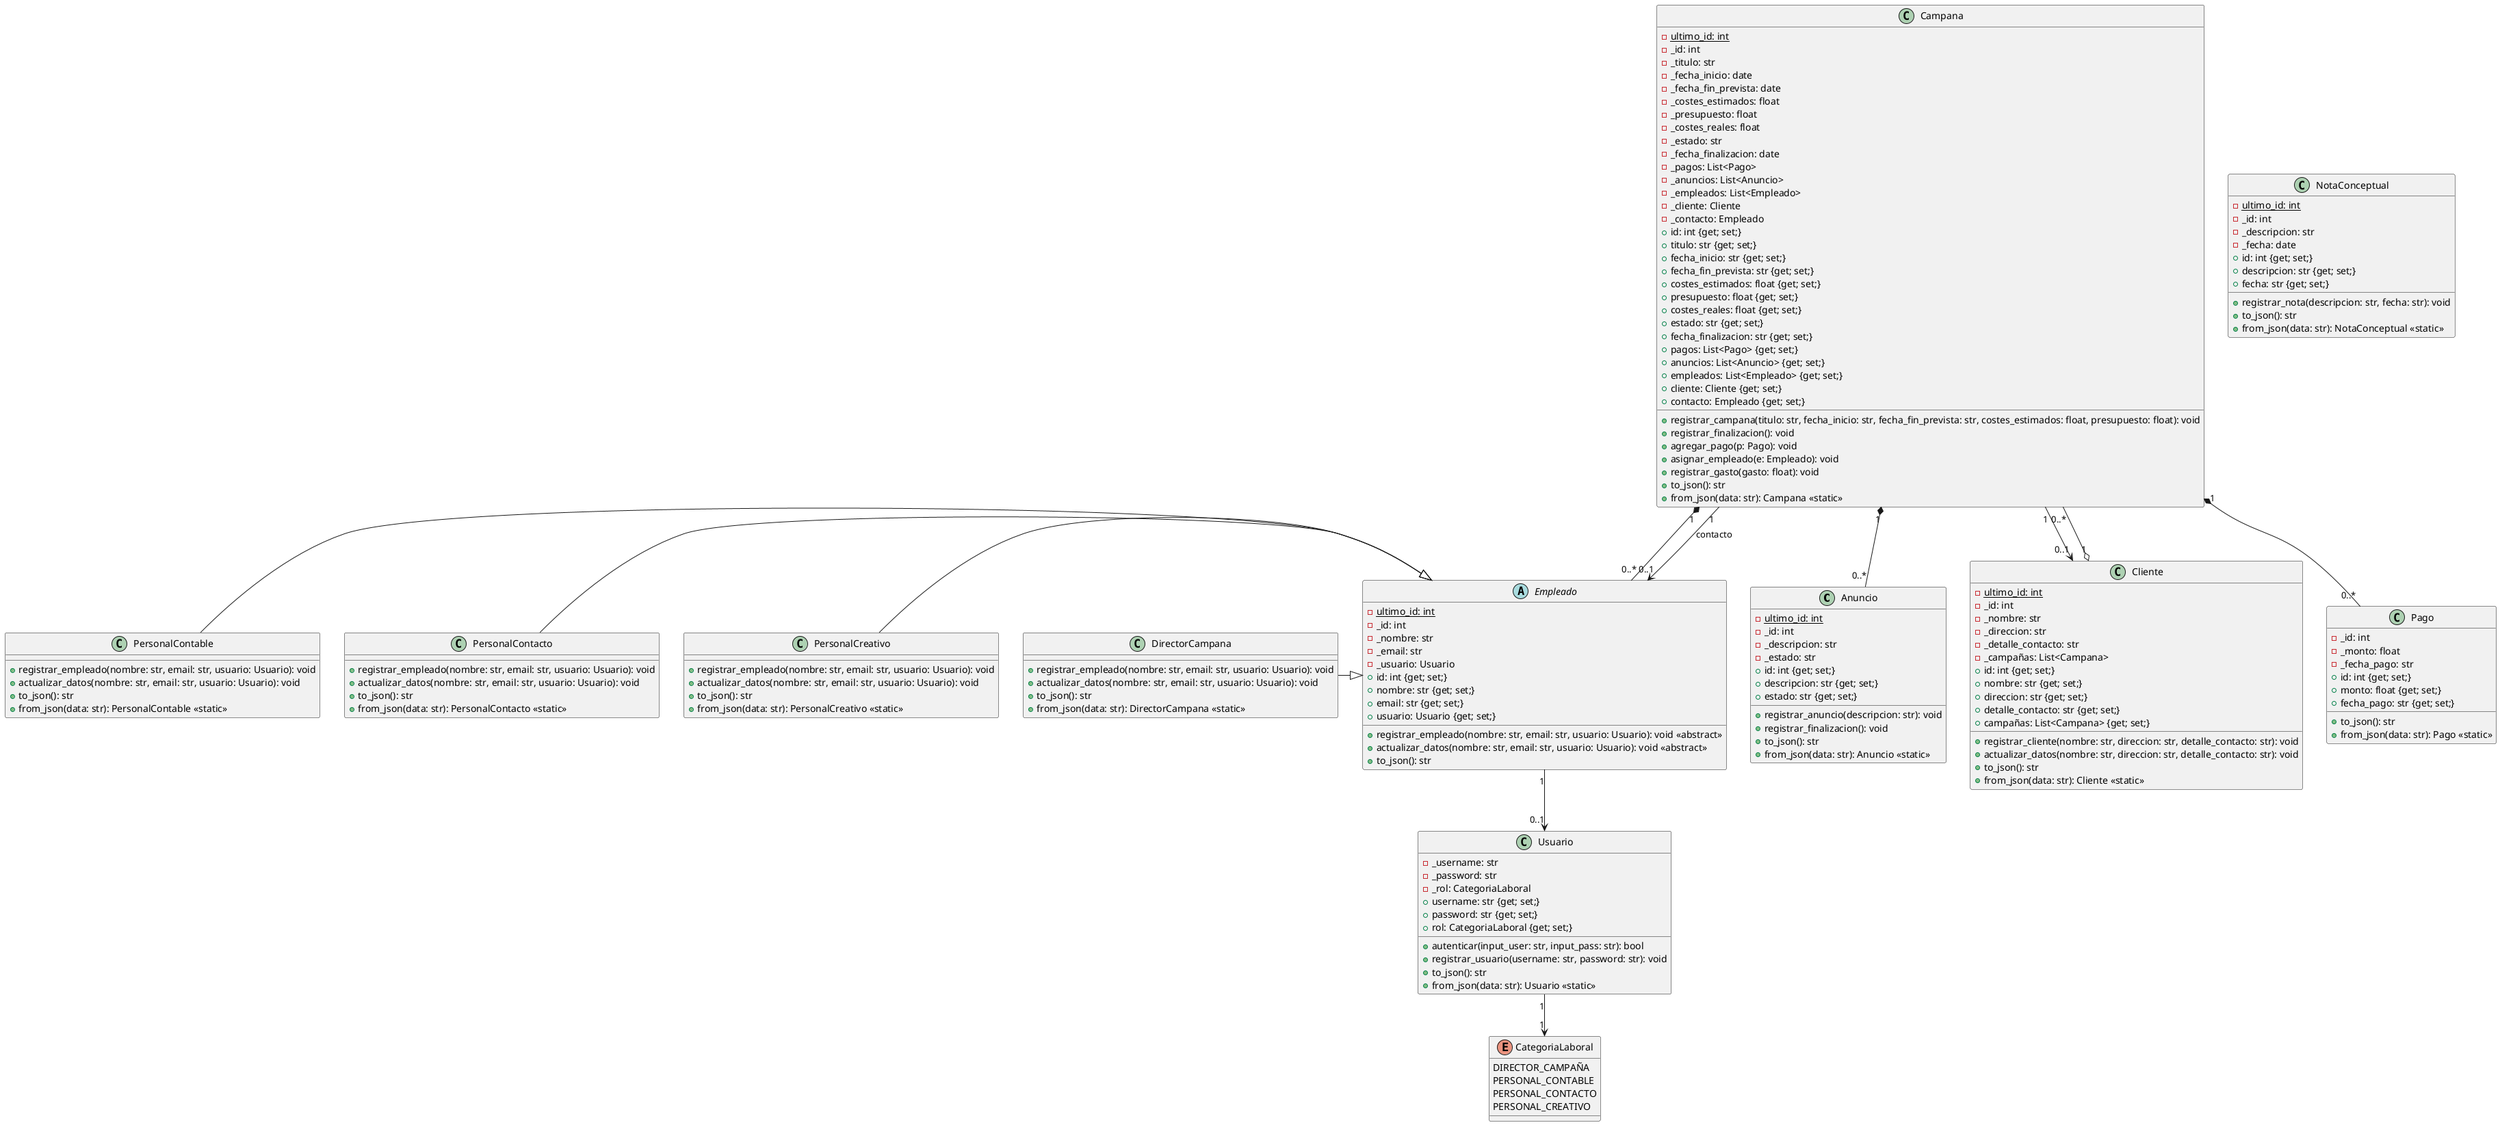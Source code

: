 @startuml
' ===== Classes =====

' --- Anuncio ---
class Anuncio {
  {static} - ultimo_id: int
  - _id: int
  - _descripcion: str
  - _estado: str
  + id: int {get; set;}
  + descripcion: str {get; set;}
  + estado: str {get; set;}
  + registrar_anuncio(descripcion: str): void
  + registrar_finalizacion(): void
  + to_json(): str
  + from_json(data: str): Anuncio <<static>>
}

' --- Campana ---
class Campana {
  {static} - ultimo_id: int
  - _id: int
  - _titulo: str
  - _fecha_inicio: date
  - _fecha_fin_prevista: date
  - _costes_estimados: float
  - _presupuesto: float
  - _costes_reales: float
  - _estado: str
  - _fecha_finalizacion: date
  - _pagos: List<Pago>
  - _anuncios: List<Anuncio>
  - _empleados: List<Empleado>
  - _cliente: Cliente
  - _contacto: Empleado
  + id: int {get; set;}
  + titulo: str {get; set;}
  + fecha_inicio: str {get; set;}
  + fecha_fin_prevista: str {get; set;}
  + costes_estimados: float {get; set;}
  + presupuesto: float {get; set;}
  + costes_reales: float {get; set;}
  + estado: str {get; set;}
  + fecha_finalizacion: str {get; set;}
  + pagos: List<Pago> {get; set;}
  + anuncios: List<Anuncio> {get; set;}
  + empleados: List<Empleado> {get; set;}
  + cliente: Cliente {get; set;}
  + contacto: Empleado {get; set;}
  + registrar_campana(titulo: str, fecha_inicio: str, fecha_fin_prevista: str, costes_estimados: float, presupuesto: float): void
  + registrar_finalizacion(): void
  + agregar_pago(p: Pago): void
  + asignar_empleado(e: Empleado): void
  + registrar_gasto(gasto: float): void
  + to_json(): str
  + from_json(data: str): Campana <<static>>
}

' --- CategoriaLaboral (Enum) ---
enum CategoriaLaboral {
  DIRECTOR_CAMPAÑA
  PERSONAL_CONTABLE
  PERSONAL_CONTACTO
  PERSONAL_CREATIVO
}
' Note: Each member has attributes: id, nombre, sueldo_base

' --- Cliente ---
class Cliente {
  {static} - ultimo_id: int
  - _id: int
  - _nombre: str
  - _direccion: str
  - _detalle_contacto: str
  - _campañas: List<Campana>
  + id: int {get; set;}
  + nombre: str {get; set;}
  + direccion: str {get; set;}
  + detalle_contacto: str {get; set;}
  + campañas: List<Campana> {get; set;}
  + registrar_cliente(nombre: str, direccion: str, detalle_contacto: str): void
  + actualizar_datos(nombre: str, direccion: str, detalle_contacto: str): void
  + to_json(): str
  + from_json(data: str): Cliente <<static>>
}

' --- Empleado (Abstract) ---
abstract class Empleado {
  {static} - ultimo_id: int
  - _id: int
  - _nombre: str
  - _email: str
  - _usuario: Usuario
  + id: int {get; set;}
  + nombre: str {get; set;}
  + email: str {get; set;}
  + usuario: Usuario {get; set;}
  + registrar_empleado(nombre: str, email: str, usuario: Usuario): void <<abstract>>
  + actualizar_datos(nombre: str, email: str, usuario: Usuario): void <<abstract>>
  + to_json(): str
}

' --- DirectorCampana ---
class DirectorCampana {
  + registrar_empleado(nombre: str, email: str, usuario: Usuario): void
  + actualizar_datos(nombre: str, email: str, usuario: Usuario): void
  + to_json(): str
  + from_json(data: str): DirectorCampana <<static>>
}
DirectorCampana -|> Empleado

' --- NotaConceptual ---
class NotaConceptual {
  {static} - ultimo_id: int
  - _id: int
  - _descripcion: str
  - _fecha: date
  + id: int {get; set;}
  + descripcion: str {get; set;}
  + fecha: str {get; set;}
  + registrar_nota(descripcion: str, fecha: str): void
  + to_json(): str
  + from_json(data: str): NotaConceptual <<static>>
}

' --- Pago ---
class Pago {
  - _id: int
  - _monto: float
  - _fecha_pago: str
  + id: int {get; set;}
  + monto: float {get; set;}
  + fecha_pago: str {get; set;}
  + to_json(): str
  + from_json(data: str): Pago <<static>>
}

' --- PersonalContable ---
class PersonalContable {
  + registrar_empleado(nombre: str, email: str, usuario: Usuario): void
  + actualizar_datos(nombre: str, email: str, usuario: Usuario): void
  + to_json(): str
  + from_json(data: str): PersonalContable <<static>>
}
PersonalContable -|> Empleado

' --- PersonalContacto ---
class PersonalContacto {
  + registrar_empleado(nombre: str, email: str, usuario: Usuario): void
  + actualizar_datos(nombre: str, email: str, usuario: Usuario): void
  + to_json(): str
  + from_json(data: str): PersonalContacto <<static>>
}
PersonalContacto -|> Empleado

' --- PersonalCreativo ---
class PersonalCreativo {
  + registrar_empleado(nombre: str, email: str, usuario: Usuario): void
  + actualizar_datos(nombre: str, email: str, usuario: Usuario): void
  + to_json(): str
  + from_json(data: str): PersonalCreativo <<static>>
}
PersonalCreativo -|> Empleado

' --- Usuario ---
class Usuario {
  - _username: str
  - _password: str
  - _rol: CategoriaLaboral
  + username: str {get; set;}
  + password: str {get; set;}
  + rol: CategoriaLaboral {get; set;}
  + autenticar(input_user: str, input_pass: str): bool
  + registrar_usuario(username: str, password: str): void
  + to_json(): str
  + from_json(data: str): Usuario <<static>>
}

' ===== Associations =====

' Campana -> Pago (composition: Campana tiene muchos pagos)
Campana "1" *-- "0..*" Pago

' Campana -> Anuncio (composition: Campana tiene muchos anuncios)
Campana "1" *-- "0..*" Anuncio

' Campana -> Empleado (as empleados)
Campana "1" *-- "0..*" Empleado

' Campana -> Cliente (association)
Campana "1" --> "0..1" Cliente

' Campana -> Empleado (as contacto)
Campana "1" --> "0..1" Empleado : contacto

' Cliente -> Campana (Cliente tiene muchas campañas)
Cliente "1" o-- "0..*" Campana

' Empleado -> Usuario (association)
Empleado "1" --> "0..1" Usuario

' Usuario -> CategoriaLaboral (association)
Usuario "1" --> "1" CategoriaLaboral

@enduml
